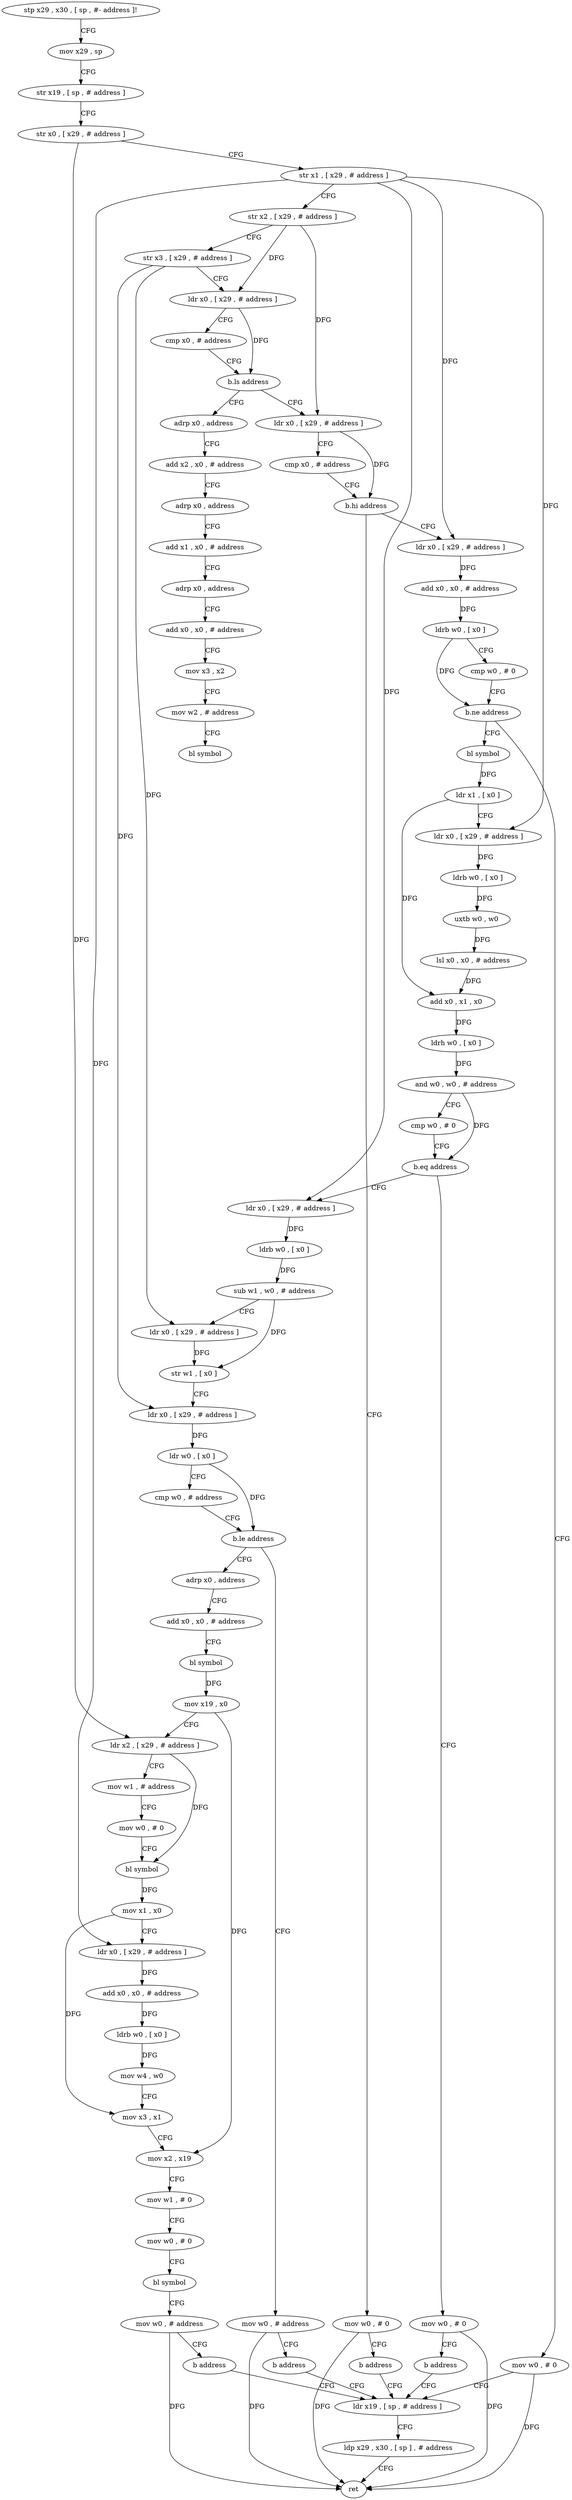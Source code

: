 digraph "func" {
"4210336" [label = "stp x29 , x30 , [ sp , #- address ]!" ]
"4210340" [label = "mov x29 , sp" ]
"4210344" [label = "str x19 , [ sp , # address ]" ]
"4210348" [label = "str x0 , [ x29 , # address ]" ]
"4210352" [label = "str x1 , [ x29 , # address ]" ]
"4210356" [label = "str x2 , [ x29 , # address ]" ]
"4210360" [label = "str x3 , [ x29 , # address ]" ]
"4210364" [label = "ldr x0 , [ x29 , # address ]" ]
"4210368" [label = "cmp x0 , # address" ]
"4210372" [label = "b.ls address" ]
"4210412" [label = "ldr x0 , [ x29 , # address ]" ]
"4210376" [label = "adrp x0 , address" ]
"4210416" [label = "cmp x0 , # address" ]
"4210420" [label = "b.hi address" ]
"4210432" [label = "ldr x0 , [ x29 , # address ]" ]
"4210424" [label = "mov w0 , # 0" ]
"4210380" [label = "add x2 , x0 , # address" ]
"4210384" [label = "adrp x0 , address" ]
"4210388" [label = "add x1 , x0 , # address" ]
"4210392" [label = "adrp x0 , address" ]
"4210396" [label = "add x0 , x0 , # address" ]
"4210400" [label = "mov x3 , x2" ]
"4210404" [label = "mov w2 , # address" ]
"4210408" [label = "bl symbol" ]
"4210436" [label = "add x0 , x0 , # address" ]
"4210440" [label = "ldrb w0 , [ x0 ]" ]
"4210444" [label = "cmp w0 , # 0" ]
"4210448" [label = "b.ne address" ]
"4210628" [label = "mov w0 , # 0" ]
"4210452" [label = "bl symbol" ]
"4210428" [label = "b address" ]
"4210632" [label = "ldr x19 , [ sp , # address ]" ]
"4210456" [label = "ldr x1 , [ x0 ]" ]
"4210460" [label = "ldr x0 , [ x29 , # address ]" ]
"4210464" [label = "ldrb w0 , [ x0 ]" ]
"4210468" [label = "uxtb w0 , w0" ]
"4210472" [label = "lsl x0 , x0 , # address" ]
"4210476" [label = "add x0 , x1 , x0" ]
"4210480" [label = "ldrh w0 , [ x0 ]" ]
"4210484" [label = "and w0 , w0 , # address" ]
"4210488" [label = "cmp w0 , # 0" ]
"4210492" [label = "b.eq address" ]
"4210620" [label = "mov w0 , # 0" ]
"4210496" [label = "ldr x0 , [ x29 , # address ]" ]
"4210636" [label = "ldp x29 , x30 , [ sp ] , # address" ]
"4210640" [label = "ret" ]
"4210624" [label = "b address" ]
"4210500" [label = "ldrb w0 , [ x0 ]" ]
"4210504" [label = "sub w1 , w0 , # address" ]
"4210508" [label = "ldr x0 , [ x29 , # address ]" ]
"4210512" [label = "str w1 , [ x0 ]" ]
"4210516" [label = "ldr x0 , [ x29 , # address ]" ]
"4210520" [label = "ldr w0 , [ x0 ]" ]
"4210524" [label = "cmp w0 , # address" ]
"4210528" [label = "b.le address" ]
"4210612" [label = "mov w0 , # address" ]
"4210532" [label = "adrp x0 , address" ]
"4210616" [label = "b address" ]
"4210536" [label = "add x0 , x0 , # address" ]
"4210540" [label = "bl symbol" ]
"4210544" [label = "mov x19 , x0" ]
"4210548" [label = "ldr x2 , [ x29 , # address ]" ]
"4210552" [label = "mov w1 , # address" ]
"4210556" [label = "mov w0 , # 0" ]
"4210560" [label = "bl symbol" ]
"4210564" [label = "mov x1 , x0" ]
"4210568" [label = "ldr x0 , [ x29 , # address ]" ]
"4210572" [label = "add x0 , x0 , # address" ]
"4210576" [label = "ldrb w0 , [ x0 ]" ]
"4210580" [label = "mov w4 , w0" ]
"4210584" [label = "mov x3 , x1" ]
"4210588" [label = "mov x2 , x19" ]
"4210592" [label = "mov w1 , # 0" ]
"4210596" [label = "mov w0 , # 0" ]
"4210600" [label = "bl symbol" ]
"4210604" [label = "mov w0 , # address" ]
"4210608" [label = "b address" ]
"4210336" -> "4210340" [ label = "CFG" ]
"4210340" -> "4210344" [ label = "CFG" ]
"4210344" -> "4210348" [ label = "CFG" ]
"4210348" -> "4210352" [ label = "CFG" ]
"4210348" -> "4210548" [ label = "DFG" ]
"4210352" -> "4210356" [ label = "CFG" ]
"4210352" -> "4210432" [ label = "DFG" ]
"4210352" -> "4210460" [ label = "DFG" ]
"4210352" -> "4210496" [ label = "DFG" ]
"4210352" -> "4210568" [ label = "DFG" ]
"4210356" -> "4210360" [ label = "CFG" ]
"4210356" -> "4210364" [ label = "DFG" ]
"4210356" -> "4210412" [ label = "DFG" ]
"4210360" -> "4210364" [ label = "CFG" ]
"4210360" -> "4210508" [ label = "DFG" ]
"4210360" -> "4210516" [ label = "DFG" ]
"4210364" -> "4210368" [ label = "CFG" ]
"4210364" -> "4210372" [ label = "DFG" ]
"4210368" -> "4210372" [ label = "CFG" ]
"4210372" -> "4210412" [ label = "CFG" ]
"4210372" -> "4210376" [ label = "CFG" ]
"4210412" -> "4210416" [ label = "CFG" ]
"4210412" -> "4210420" [ label = "DFG" ]
"4210376" -> "4210380" [ label = "CFG" ]
"4210416" -> "4210420" [ label = "CFG" ]
"4210420" -> "4210432" [ label = "CFG" ]
"4210420" -> "4210424" [ label = "CFG" ]
"4210432" -> "4210436" [ label = "DFG" ]
"4210424" -> "4210428" [ label = "CFG" ]
"4210424" -> "4210640" [ label = "DFG" ]
"4210380" -> "4210384" [ label = "CFG" ]
"4210384" -> "4210388" [ label = "CFG" ]
"4210388" -> "4210392" [ label = "CFG" ]
"4210392" -> "4210396" [ label = "CFG" ]
"4210396" -> "4210400" [ label = "CFG" ]
"4210400" -> "4210404" [ label = "CFG" ]
"4210404" -> "4210408" [ label = "CFG" ]
"4210436" -> "4210440" [ label = "DFG" ]
"4210440" -> "4210444" [ label = "CFG" ]
"4210440" -> "4210448" [ label = "DFG" ]
"4210444" -> "4210448" [ label = "CFG" ]
"4210448" -> "4210628" [ label = "CFG" ]
"4210448" -> "4210452" [ label = "CFG" ]
"4210628" -> "4210632" [ label = "CFG" ]
"4210628" -> "4210640" [ label = "DFG" ]
"4210452" -> "4210456" [ label = "DFG" ]
"4210428" -> "4210632" [ label = "CFG" ]
"4210632" -> "4210636" [ label = "CFG" ]
"4210456" -> "4210460" [ label = "CFG" ]
"4210456" -> "4210476" [ label = "DFG" ]
"4210460" -> "4210464" [ label = "DFG" ]
"4210464" -> "4210468" [ label = "DFG" ]
"4210468" -> "4210472" [ label = "DFG" ]
"4210472" -> "4210476" [ label = "DFG" ]
"4210476" -> "4210480" [ label = "DFG" ]
"4210480" -> "4210484" [ label = "DFG" ]
"4210484" -> "4210488" [ label = "CFG" ]
"4210484" -> "4210492" [ label = "DFG" ]
"4210488" -> "4210492" [ label = "CFG" ]
"4210492" -> "4210620" [ label = "CFG" ]
"4210492" -> "4210496" [ label = "CFG" ]
"4210620" -> "4210624" [ label = "CFG" ]
"4210620" -> "4210640" [ label = "DFG" ]
"4210496" -> "4210500" [ label = "DFG" ]
"4210636" -> "4210640" [ label = "CFG" ]
"4210624" -> "4210632" [ label = "CFG" ]
"4210500" -> "4210504" [ label = "DFG" ]
"4210504" -> "4210508" [ label = "CFG" ]
"4210504" -> "4210512" [ label = "DFG" ]
"4210508" -> "4210512" [ label = "DFG" ]
"4210512" -> "4210516" [ label = "CFG" ]
"4210516" -> "4210520" [ label = "DFG" ]
"4210520" -> "4210524" [ label = "CFG" ]
"4210520" -> "4210528" [ label = "DFG" ]
"4210524" -> "4210528" [ label = "CFG" ]
"4210528" -> "4210612" [ label = "CFG" ]
"4210528" -> "4210532" [ label = "CFG" ]
"4210612" -> "4210616" [ label = "CFG" ]
"4210612" -> "4210640" [ label = "DFG" ]
"4210532" -> "4210536" [ label = "CFG" ]
"4210616" -> "4210632" [ label = "CFG" ]
"4210536" -> "4210540" [ label = "CFG" ]
"4210540" -> "4210544" [ label = "DFG" ]
"4210544" -> "4210548" [ label = "CFG" ]
"4210544" -> "4210588" [ label = "DFG" ]
"4210548" -> "4210552" [ label = "CFG" ]
"4210548" -> "4210560" [ label = "DFG" ]
"4210552" -> "4210556" [ label = "CFG" ]
"4210556" -> "4210560" [ label = "CFG" ]
"4210560" -> "4210564" [ label = "DFG" ]
"4210564" -> "4210568" [ label = "CFG" ]
"4210564" -> "4210584" [ label = "DFG" ]
"4210568" -> "4210572" [ label = "DFG" ]
"4210572" -> "4210576" [ label = "DFG" ]
"4210576" -> "4210580" [ label = "DFG" ]
"4210580" -> "4210584" [ label = "CFG" ]
"4210584" -> "4210588" [ label = "CFG" ]
"4210588" -> "4210592" [ label = "CFG" ]
"4210592" -> "4210596" [ label = "CFG" ]
"4210596" -> "4210600" [ label = "CFG" ]
"4210600" -> "4210604" [ label = "CFG" ]
"4210604" -> "4210608" [ label = "CFG" ]
"4210604" -> "4210640" [ label = "DFG" ]
"4210608" -> "4210632" [ label = "CFG" ]
}
